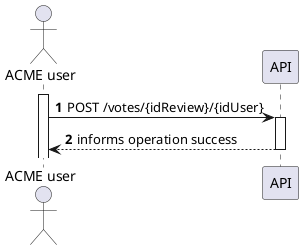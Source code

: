 @startuml
'https://plantuml.com/sequence-diagram

autoactivate on
autonumber

actor "ACME user" as user
participant "API" as System

activate user

user -> System: POST /votes/{idReview}/{idUser}

user <-- System: informs operation success



@enduml
